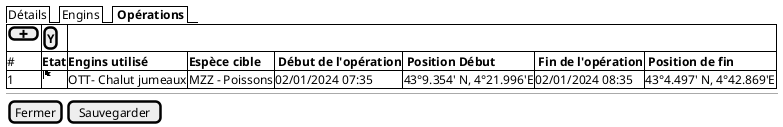 @startsalt
{

  {/  Détails | Engins | <b> Opérations  }


	{#
      [ <&plus>] | [<b>Y]
      # | <b>Etat | <b>Engins utilisé     | <b>Espèce cible   | <b> Début de l'opération | <b> Position Début | <b> Fin de l'opération | <b> Position de fin
      1 | <&flag>| OTT- Chalut jumeaux                | MZZ - Poissons | 02/01/2024 07:35 | 43°9.354' N, 4°21.996'E  | 02/01/2024 08:35 | 43°4.497' N, 4°42.869'E |
    }

  --

  {
    [Fermer] | [Sauvegarder]
  }
}
@endsalt

